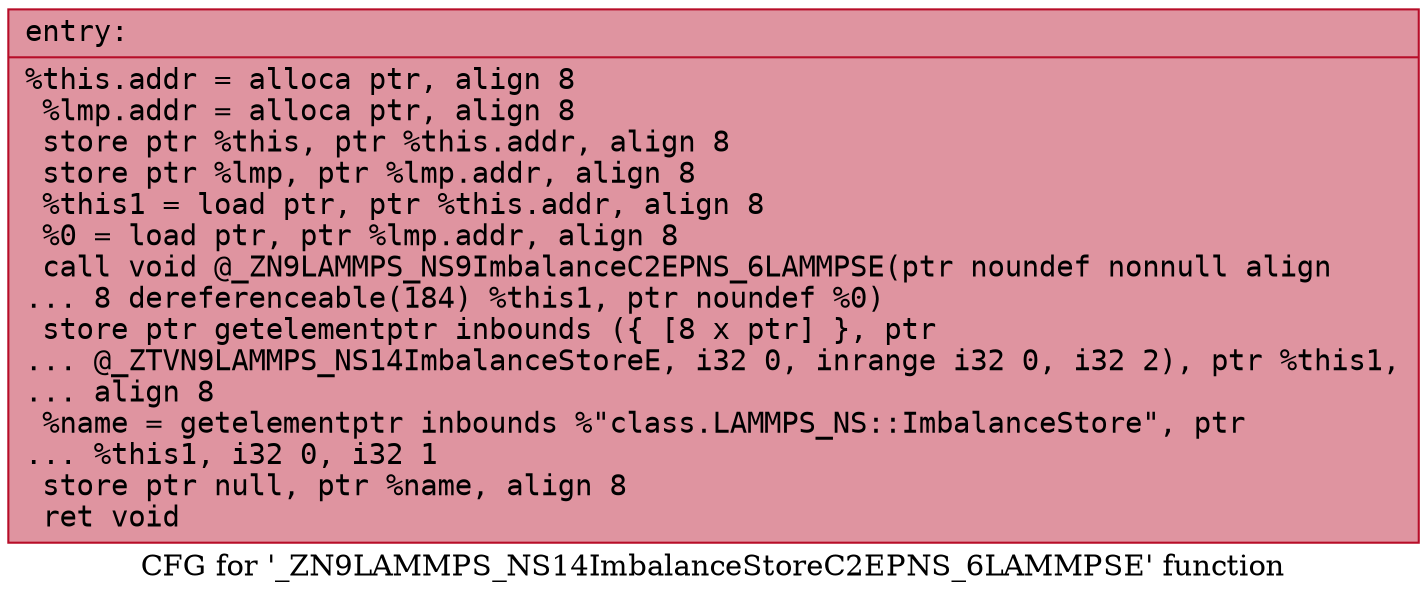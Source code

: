 digraph "CFG for '_ZN9LAMMPS_NS14ImbalanceStoreC2EPNS_6LAMMPSE' function" {
	label="CFG for '_ZN9LAMMPS_NS14ImbalanceStoreC2EPNS_6LAMMPSE' function";

	Node0x564d5689c0f0 [shape=record,color="#b70d28ff", style=filled, fillcolor="#b70d2870" fontname="Courier",label="{entry:\l|  %this.addr = alloca ptr, align 8\l  %lmp.addr = alloca ptr, align 8\l  store ptr %this, ptr %this.addr, align 8\l  store ptr %lmp, ptr %lmp.addr, align 8\l  %this1 = load ptr, ptr %this.addr, align 8\l  %0 = load ptr, ptr %lmp.addr, align 8\l  call void @_ZN9LAMMPS_NS9ImbalanceC2EPNS_6LAMMPSE(ptr noundef nonnull align\l... 8 dereferenceable(184) %this1, ptr noundef %0)\l  store ptr getelementptr inbounds (\{ [8 x ptr] \}, ptr\l... @_ZTVN9LAMMPS_NS14ImbalanceStoreE, i32 0, inrange i32 0, i32 2), ptr %this1,\l... align 8\l  %name = getelementptr inbounds %\"class.LAMMPS_NS::ImbalanceStore\", ptr\l... %this1, i32 0, i32 1\l  store ptr null, ptr %name, align 8\l  ret void\l}"];
}
